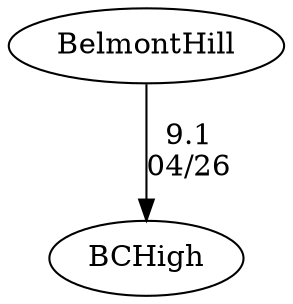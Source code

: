 digraph boys3eightsBelmontHill {BelmontHill [URL="boys3eightsBelmontHillBelmontHill.html"];BCHigh [URL="boys3eightsBelmontHillBCHigh.html"];BelmontHill -> BCHigh[label="9.1
04/26", weight="91", tooltip="NEIRA Boys Eights,St. Paul's vs BC High, Belmont Hill			
Distance: 1250 m Conditions: Cross/headwind ~10mph Comments: Crews in the 2V, 3V, and 4V races started slightly past the line. Belmont Hill and BC High lower boats raced in eights. Thank you to St. Paul's for making the trip: a great afternoon of racing!
None", URL="http://www.row2k.com/results/resultspage.cfm?UID=142B4941939634305C63425CF5FF798E&cat=1", random="random"]}